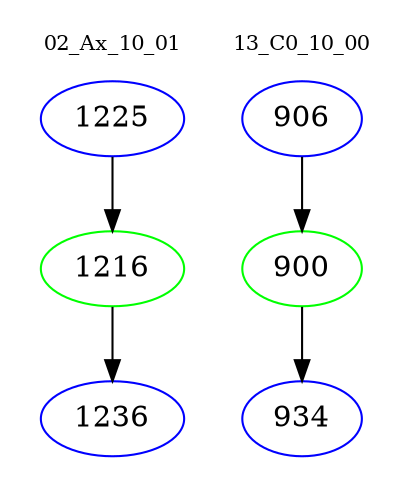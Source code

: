 digraph{
subgraph cluster_0 {
color = white
label = "02_Ax_10_01";
fontsize=10;
T0_1225 [label="1225", color="blue"]
T0_1225 -> T0_1216 [color="black"]
T0_1216 [label="1216", color="green"]
T0_1216 -> T0_1236 [color="black"]
T0_1236 [label="1236", color="blue"]
}
subgraph cluster_1 {
color = white
label = "13_C0_10_00";
fontsize=10;
T1_906 [label="906", color="blue"]
T1_906 -> T1_900 [color="black"]
T1_900 [label="900", color="green"]
T1_900 -> T1_934 [color="black"]
T1_934 [label="934", color="blue"]
}
}
